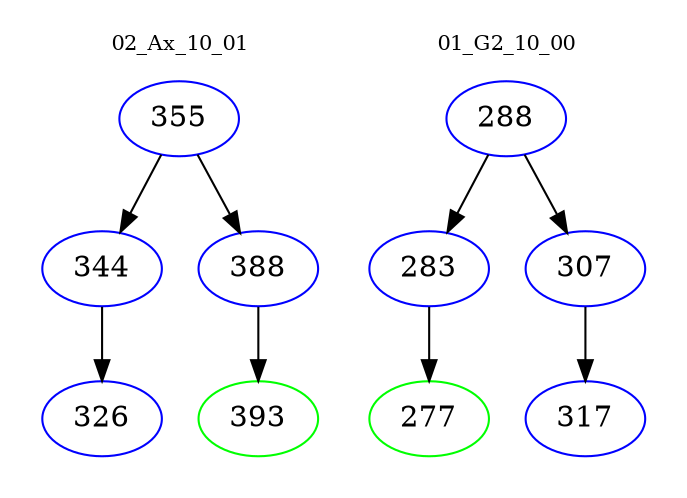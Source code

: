 digraph{
subgraph cluster_0 {
color = white
label = "02_Ax_10_01";
fontsize=10;
T0_355 [label="355", color="blue"]
T0_355 -> T0_344 [color="black"]
T0_344 [label="344", color="blue"]
T0_344 -> T0_326 [color="black"]
T0_326 [label="326", color="blue"]
T0_355 -> T0_388 [color="black"]
T0_388 [label="388", color="blue"]
T0_388 -> T0_393 [color="black"]
T0_393 [label="393", color="green"]
}
subgraph cluster_1 {
color = white
label = "01_G2_10_00";
fontsize=10;
T1_288 [label="288", color="blue"]
T1_288 -> T1_283 [color="black"]
T1_283 [label="283", color="blue"]
T1_283 -> T1_277 [color="black"]
T1_277 [label="277", color="green"]
T1_288 -> T1_307 [color="black"]
T1_307 [label="307", color="blue"]
T1_307 -> T1_317 [color="black"]
T1_317 [label="317", color="blue"]
}
}
